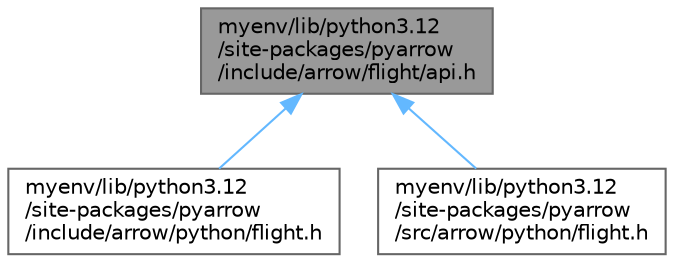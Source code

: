 digraph "myenv/lib/python3.12/site-packages/pyarrow/include/arrow/flight/api.h"
{
 // LATEX_PDF_SIZE
  bgcolor="transparent";
  edge [fontname=Helvetica,fontsize=10,labelfontname=Helvetica,labelfontsize=10];
  node [fontname=Helvetica,fontsize=10,shape=box,height=0.2,width=0.4];
  Node1 [id="Node000001",label="myenv/lib/python3.12\l/site-packages/pyarrow\l/include/arrow/flight/api.h",height=0.2,width=0.4,color="gray40", fillcolor="grey60", style="filled", fontcolor="black",tooltip=" "];
  Node1 -> Node2 [id="edge1_Node000001_Node000002",dir="back",color="steelblue1",style="solid",tooltip=" "];
  Node2 [id="Node000002",label="myenv/lib/python3.12\l/site-packages/pyarrow\l/include/arrow/python/flight.h",height=0.2,width=0.4,color="grey40", fillcolor="white", style="filled",URL="$include_2arrow_2python_2flight_8h.html",tooltip=" "];
  Node1 -> Node3 [id="edge2_Node000001_Node000003",dir="back",color="steelblue1",style="solid",tooltip=" "];
  Node3 [id="Node000003",label="myenv/lib/python3.12\l/site-packages/pyarrow\l/src/arrow/python/flight.h",height=0.2,width=0.4,color="grey40", fillcolor="white", style="filled",URL="$src_2arrow_2python_2flight_8h.html",tooltip=" "];
}
